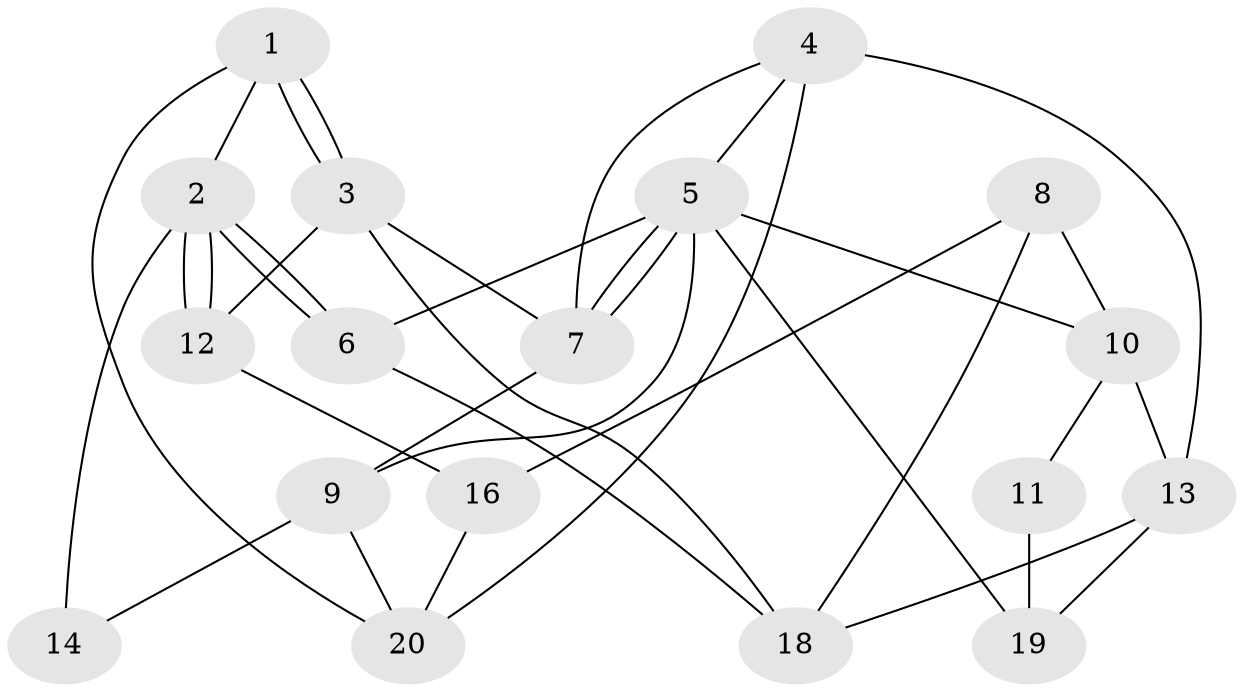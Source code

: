 // Generated by graph-tools (version 1.1) at 2025/46/02/15/25 05:46:28]
// undirected, 18 vertices, 36 edges
graph export_dot {
graph [start="1"]
  node [color=gray90,style=filled];
  1;
  2 [super="+15"];
  3;
  4;
  5;
  6;
  7;
  8 [super="+17"];
  9;
  10;
  11 [super="+15"];
  12;
  13;
  14 [super="+17"];
  16;
  18;
  19;
  20;
  1 -- 3;
  1 -- 3;
  1 -- 2;
  1 -- 20;
  2 -- 6;
  2 -- 6;
  2 -- 12;
  2 -- 12;
  2 -- 14;
  3 -- 12;
  3 -- 7;
  3 -- 18;
  4 -- 20;
  4 -- 7;
  4 -- 5;
  4 -- 13;
  5 -- 7;
  5 -- 7;
  5 -- 6;
  5 -- 9;
  5 -- 10;
  5 -- 19;
  6 -- 18;
  7 -- 9;
  8 -- 18;
  8 -- 10;
  8 -- 16;
  9 -- 14;
  9 -- 20;
  10 -- 13;
  10 -- 11;
  11 -- 19;
  12 -- 16;
  13 -- 18;
  13 -- 19;
  16 -- 20;
}

